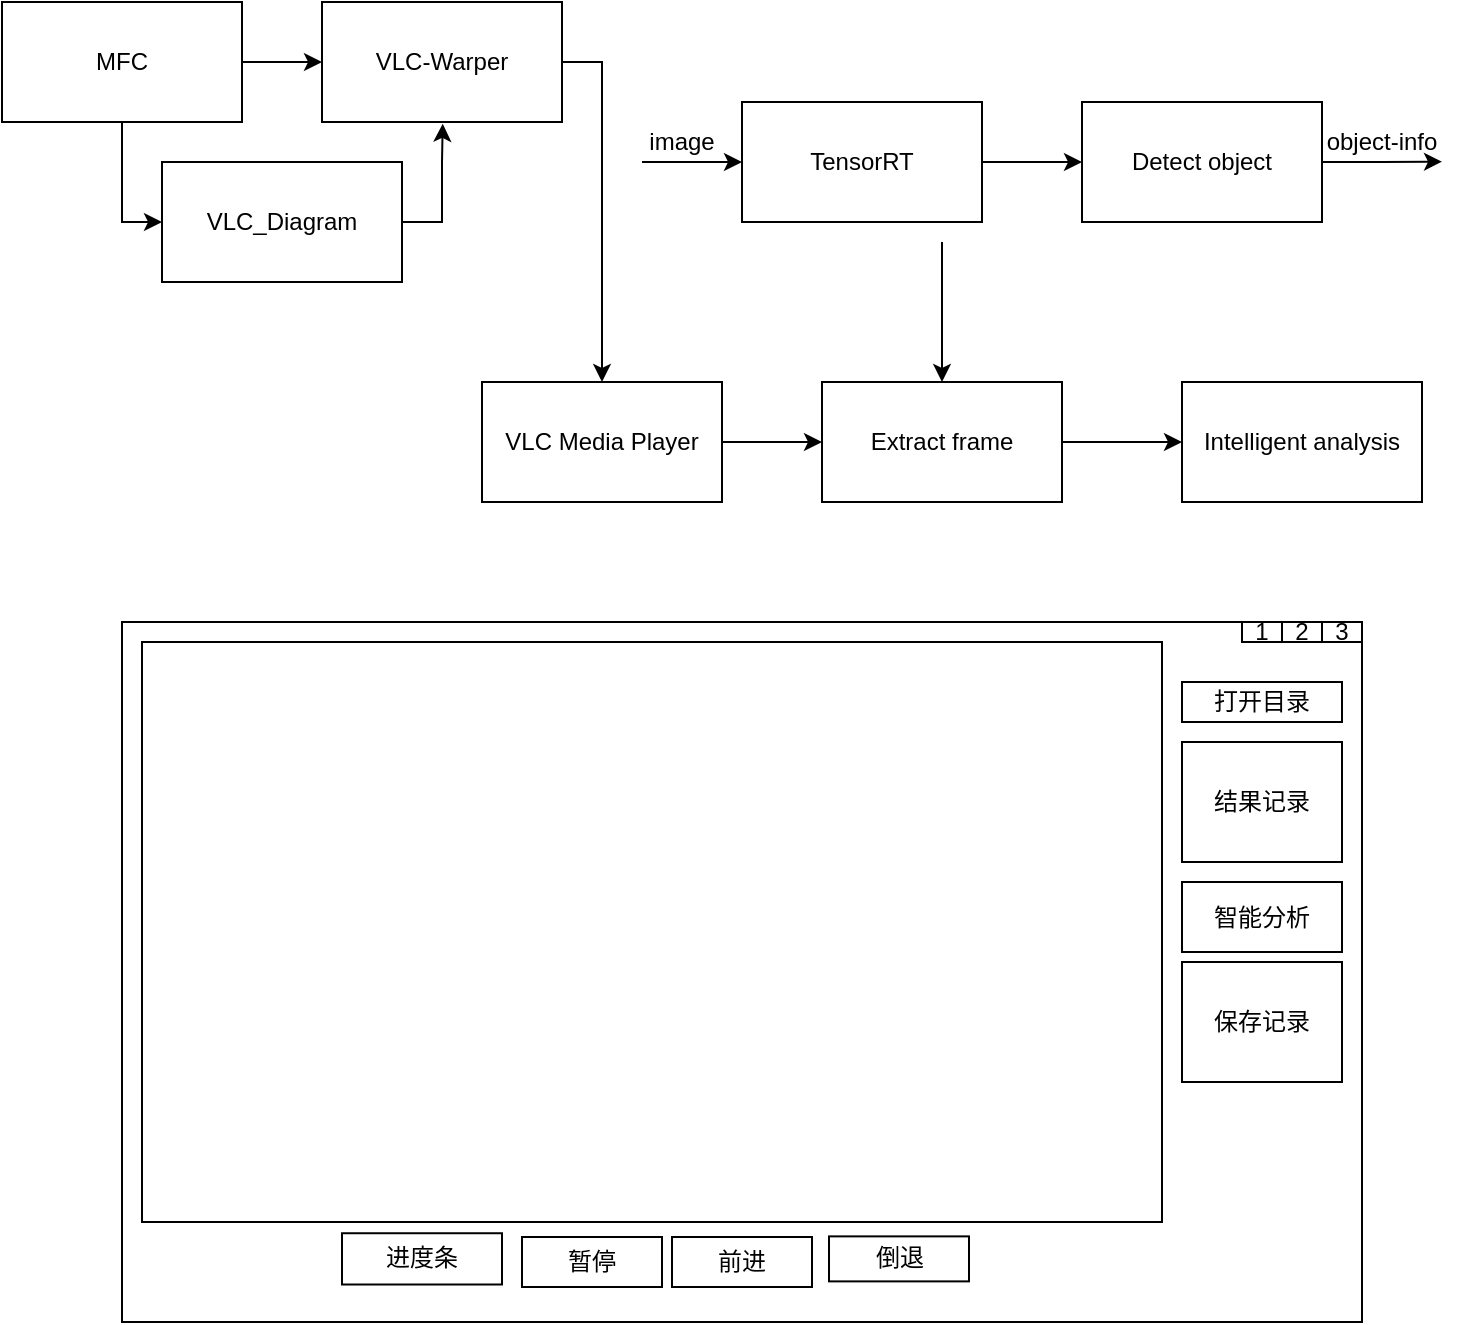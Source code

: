 <mxfile version="20.3.0" type="github">
  <diagram id="AIxlRNzQDX5MpMSKi1oB" name="第 1 页">
    <mxGraphModel dx="1673" dy="987" grid="1" gridSize="10" guides="1" tooltips="1" connect="1" arrows="1" fold="1" page="1" pageScale="1" pageWidth="827" pageHeight="1169" math="0" shadow="0">
      <root>
        <mxCell id="0" />
        <mxCell id="1" parent="0" />
        <mxCell id="LVCrJK4FfX234A_CrfCj-6" style="edgeStyle=orthogonalEdgeStyle;rounded=0;orthogonalLoop=1;jettySize=auto;html=1;exitX=1;exitY=0.5;exitDx=0;exitDy=0;entryX=0;entryY=0.5;entryDx=0;entryDy=0;" parent="1" source="LVCrJK4FfX234A_CrfCj-3" target="LVCrJK4FfX234A_CrfCj-4" edge="1">
          <mxGeometry relative="1" as="geometry" />
        </mxCell>
        <mxCell id="LVCrJK4FfX234A_CrfCj-3" value="VLC Media Player" style="rounded=0;whiteSpace=wrap;html=1;" parent="1" vertex="1">
          <mxGeometry x="270" y="260" width="120" height="60" as="geometry" />
        </mxCell>
        <mxCell id="LVCrJK4FfX234A_CrfCj-22" style="edgeStyle=orthogonalEdgeStyle;rounded=0;orthogonalLoop=1;jettySize=auto;html=1;exitX=1;exitY=0.5;exitDx=0;exitDy=0;entryX=0;entryY=0.5;entryDx=0;entryDy=0;" parent="1" source="LVCrJK4FfX234A_CrfCj-4" target="LVCrJK4FfX234A_CrfCj-17" edge="1">
          <mxGeometry relative="1" as="geometry" />
        </mxCell>
        <mxCell id="LVCrJK4FfX234A_CrfCj-4" value="Extract frame" style="rounded=0;whiteSpace=wrap;html=1;" parent="1" vertex="1">
          <mxGeometry x="440" y="260" width="120" height="60" as="geometry" />
        </mxCell>
        <mxCell id="LVCrJK4FfX234A_CrfCj-9" style="edgeStyle=orthogonalEdgeStyle;rounded=0;orthogonalLoop=1;jettySize=auto;html=1;exitX=1;exitY=0.5;exitDx=0;exitDy=0;entryX=0;entryY=0.5;entryDx=0;entryDy=0;" parent="1" source="LVCrJK4FfX234A_CrfCj-7" target="LVCrJK4FfX234A_CrfCj-8" edge="1">
          <mxGeometry relative="1" as="geometry" />
        </mxCell>
        <mxCell id="LVCrJK4FfX234A_CrfCj-12" style="edgeStyle=orthogonalEdgeStyle;rounded=0;orthogonalLoop=1;jettySize=auto;html=1;exitX=0.5;exitY=1;exitDx=0;exitDy=0;entryX=0;entryY=0.5;entryDx=0;entryDy=0;" parent="1" source="LVCrJK4FfX234A_CrfCj-7" target="LVCrJK4FfX234A_CrfCj-11" edge="1">
          <mxGeometry relative="1" as="geometry" />
        </mxCell>
        <mxCell id="LVCrJK4FfX234A_CrfCj-7" value="MFC" style="rounded=0;whiteSpace=wrap;html=1;" parent="1" vertex="1">
          <mxGeometry x="30" y="70" width="120" height="60" as="geometry" />
        </mxCell>
        <mxCell id="LVCrJK4FfX234A_CrfCj-10" style="edgeStyle=orthogonalEdgeStyle;rounded=0;orthogonalLoop=1;jettySize=auto;html=1;exitX=1;exitY=0.5;exitDx=0;exitDy=0;" parent="1" source="LVCrJK4FfX234A_CrfCj-8" target="LVCrJK4FfX234A_CrfCj-3" edge="1">
          <mxGeometry relative="1" as="geometry" />
        </mxCell>
        <mxCell id="LVCrJK4FfX234A_CrfCj-8" value="VLC-Warper" style="rounded=0;whiteSpace=wrap;html=1;" parent="1" vertex="1">
          <mxGeometry x="190" y="70" width="120" height="60" as="geometry" />
        </mxCell>
        <mxCell id="LVCrJK4FfX234A_CrfCj-13" style="edgeStyle=orthogonalEdgeStyle;rounded=0;orthogonalLoop=1;jettySize=auto;html=1;entryX=0.503;entryY=1.015;entryDx=0;entryDy=0;entryPerimeter=0;" parent="1" source="LVCrJK4FfX234A_CrfCj-11" target="LVCrJK4FfX234A_CrfCj-8" edge="1">
          <mxGeometry relative="1" as="geometry">
            <mxPoint x="250" y="140" as="targetPoint" />
            <Array as="points">
              <mxPoint x="250" y="180" />
              <mxPoint x="250" y="150" />
              <mxPoint x="250" y="150" />
            </Array>
          </mxGeometry>
        </mxCell>
        <mxCell id="LVCrJK4FfX234A_CrfCj-11" value="VLC_Diagram" style="rounded=0;whiteSpace=wrap;html=1;" parent="1" vertex="1">
          <mxGeometry x="110" y="150" width="120" height="60" as="geometry" />
        </mxCell>
        <mxCell id="LVCrJK4FfX234A_CrfCj-15" value="" style="group" parent="1" vertex="1" connectable="0">
          <mxGeometry x="400" y="120" width="290" height="60" as="geometry" />
        </mxCell>
        <mxCell id="LVCrJK4FfX234A_CrfCj-5" style="edgeStyle=orthogonalEdgeStyle;rounded=0;orthogonalLoop=1;jettySize=auto;html=1;exitX=1;exitY=0.5;exitDx=0;exitDy=0;entryX=0;entryY=0.5;entryDx=0;entryDy=0;" parent="LVCrJK4FfX234A_CrfCj-15" source="LVCrJK4FfX234A_CrfCj-1" edge="1">
          <mxGeometry relative="1" as="geometry">
            <mxPoint x="170" y="30" as="targetPoint" />
          </mxGeometry>
        </mxCell>
        <mxCell id="LVCrJK4FfX234A_CrfCj-1" value="TensorRT" style="rounded=0;whiteSpace=wrap;html=1;" parent="LVCrJK4FfX234A_CrfCj-15" vertex="1">
          <mxGeometry width="120" height="60" as="geometry" />
        </mxCell>
        <mxCell id="LVCrJK4FfX234A_CrfCj-2" value="Detect object" style="rounded=0;whiteSpace=wrap;html=1;" parent="LVCrJK4FfX234A_CrfCj-15" vertex="1">
          <mxGeometry x="170" width="120" height="60" as="geometry" />
        </mxCell>
        <mxCell id="LVCrJK4FfX234A_CrfCj-16" value="" style="endArrow=classic;html=1;rounded=0;" parent="1" target="LVCrJK4FfX234A_CrfCj-4" edge="1">
          <mxGeometry width="50" height="50" relative="1" as="geometry">
            <mxPoint x="500" y="190" as="sourcePoint" />
            <mxPoint x="550" y="350" as="targetPoint" />
          </mxGeometry>
        </mxCell>
        <mxCell id="LVCrJK4FfX234A_CrfCj-17" value="Intelligent analysis" style="rounded=0;whiteSpace=wrap;html=1;" parent="1" vertex="1">
          <mxGeometry x="620" y="260" width="120" height="60" as="geometry" />
        </mxCell>
        <mxCell id="LVCrJK4FfX234A_CrfCj-18" value="" style="endArrow=classic;html=1;rounded=0;" parent="1" edge="1">
          <mxGeometry width="50" height="50" relative="1" as="geometry">
            <mxPoint x="350" y="150" as="sourcePoint" />
            <mxPoint x="400" y="150" as="targetPoint" />
          </mxGeometry>
        </mxCell>
        <mxCell id="LVCrJK4FfX234A_CrfCj-19" value="image" style="text;html=1;strokeColor=none;fillColor=none;align=center;verticalAlign=middle;whiteSpace=wrap;rounded=0;" parent="1" vertex="1">
          <mxGeometry x="350" y="130" width="40" height="20" as="geometry" />
        </mxCell>
        <mxCell id="LVCrJK4FfX234A_CrfCj-20" value="object-info" style="text;html=1;strokeColor=none;fillColor=none;align=center;verticalAlign=middle;whiteSpace=wrap;rounded=0;" parent="1" vertex="1">
          <mxGeometry x="690" y="130" width="60" height="20" as="geometry" />
        </mxCell>
        <mxCell id="LVCrJK4FfX234A_CrfCj-21" style="edgeStyle=orthogonalEdgeStyle;rounded=0;orthogonalLoop=1;jettySize=auto;html=1;exitX=1;exitY=0.5;exitDx=0;exitDy=0;" parent="1" source="LVCrJK4FfX234A_CrfCj-2" edge="1">
          <mxGeometry relative="1" as="geometry">
            <mxPoint x="750" y="149.857" as="targetPoint" />
          </mxGeometry>
        </mxCell>
        <mxCell id="QG08kVH3wtBrf7jJB9-b-1" value="" style="rounded=0;whiteSpace=wrap;html=1;" vertex="1" parent="1">
          <mxGeometry x="90" y="380" width="620" height="350" as="geometry" />
        </mxCell>
        <mxCell id="QG08kVH3wtBrf7jJB9-b-2" value="打开目录" style="rounded=0;whiteSpace=wrap;html=1;" vertex="1" parent="1">
          <mxGeometry x="620" y="410" width="80" height="20" as="geometry" />
        </mxCell>
        <mxCell id="QG08kVH3wtBrf7jJB9-b-3" value="" style="rounded=0;whiteSpace=wrap;html=1;" vertex="1" parent="1">
          <mxGeometry x="100" y="390" width="510" height="290" as="geometry" />
        </mxCell>
        <mxCell id="QG08kVH3wtBrf7jJB9-b-8" value="进度条" style="rounded=0;whiteSpace=wrap;html=1;" vertex="1" parent="1">
          <mxGeometry x="200" y="685.62" width="80" height="25.63" as="geometry" />
        </mxCell>
        <mxCell id="QG08kVH3wtBrf7jJB9-b-12" value="结果记录" style="rounded=0;whiteSpace=wrap;html=1;" vertex="1" parent="1">
          <mxGeometry x="620" y="440" width="80" height="60" as="geometry" />
        </mxCell>
        <mxCell id="QG08kVH3wtBrf7jJB9-b-14" value="保存记录" style="rounded=0;whiteSpace=wrap;html=1;" vertex="1" parent="1">
          <mxGeometry x="620" y="550" width="80" height="60" as="geometry" />
        </mxCell>
        <mxCell id="QG08kVH3wtBrf7jJB9-b-15" value="暂停" style="rounded=0;whiteSpace=wrap;html=1;" vertex="1" parent="1">
          <mxGeometry x="290" y="687.5" width="70" height="25" as="geometry" />
        </mxCell>
        <mxCell id="QG08kVH3wtBrf7jJB9-b-18" value="前进" style="rounded=0;whiteSpace=wrap;html=1;" vertex="1" parent="1">
          <mxGeometry x="365" y="687.5" width="70" height="25" as="geometry" />
        </mxCell>
        <mxCell id="QG08kVH3wtBrf7jJB9-b-19" value="倒退" style="rounded=0;whiteSpace=wrap;html=1;" vertex="1" parent="1">
          <mxGeometry x="443.5" y="687.19" width="70" height="22.5" as="geometry" />
        </mxCell>
        <mxCell id="QG08kVH3wtBrf7jJB9-b-20" value="智能分析" style="rounded=0;whiteSpace=wrap;html=1;" vertex="1" parent="1">
          <mxGeometry x="620" y="510" width="80" height="35" as="geometry" />
        </mxCell>
        <mxCell id="QG08kVH3wtBrf7jJB9-b-23" value="1" style="rounded=0;whiteSpace=wrap;html=1;" vertex="1" parent="1">
          <mxGeometry x="650" y="380" width="20" height="10" as="geometry" />
        </mxCell>
        <mxCell id="QG08kVH3wtBrf7jJB9-b-24" value="2" style="rounded=0;whiteSpace=wrap;html=1;" vertex="1" parent="1">
          <mxGeometry x="670" y="380" width="20" height="10" as="geometry" />
        </mxCell>
        <mxCell id="QG08kVH3wtBrf7jJB9-b-25" value="3" style="rounded=0;whiteSpace=wrap;html=1;" vertex="1" parent="1">
          <mxGeometry x="690" y="380" width="20" height="10" as="geometry" />
        </mxCell>
      </root>
    </mxGraphModel>
  </diagram>
</mxfile>
